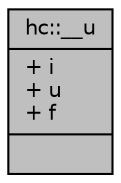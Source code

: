digraph "hc::__u"
{
  edge [fontname="Helvetica",fontsize="10",labelfontname="Helvetica",labelfontsize="10"];
  node [fontname="Helvetica",fontsize="10",shape=record];
  Node1 [label="{hc::__u\n|+ i\l+ u\l+ f\l|}",height=0.2,width=0.4,color="black", fillcolor="grey75", style="filled", fontcolor="black"];
}
